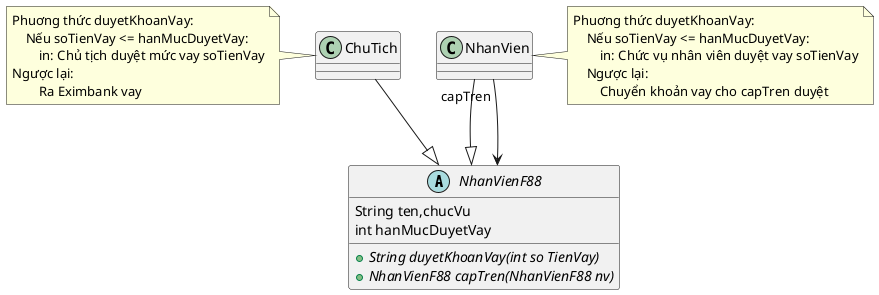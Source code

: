 @startuml
'https://plantuml.com/class-diagram

abstract NhanVienF88{
    String ten,chucVu
    int hanMucDuyetVay
   + {abstract} String duyetKhoanVay(int so TienVay)
   + {abstract} NhanVienF88 capTren(NhanVienF88 nv)
}

class ChuTich{}

class NhanVien{}


note left of ChuTich{
    Phuơng thức duyetKhoanVay:
        Nếu soTienVay <= hanMucDuyetVay:
            in: Chủ tịch duyệt mức vay soTienVay
    Ngược lại:
            Ra Eximbank vay
}

note right of NhanVien{
    Phuơng thức duyetKhoanVay:
        Nếu soTienVay <= hanMucDuyetVay:
            in: Chức vụ nhân viên duyệt vay soTienVay
        Ngược lại:
            Chuyển khoản vay cho capTren duyệt
}
ChuTich --|> NhanVienF88
NhanVien --|> NhanVienF88
NhanVien "capTren" --> NhanVienF88
@enduml